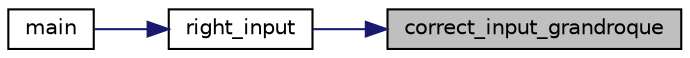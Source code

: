 digraph "correct_input_grandroque"
{
 // LATEX_PDF_SIZE
  edge [fontname="Helvetica",fontsize="10",labelfontname="Helvetica",labelfontsize="10"];
  node [fontname="Helvetica",fontsize="10",shape=record];
  rankdir="RL";
  Node1 [label="correct_input_grandroque",height=0.2,width=0.4,color="black", fillcolor="grey75", style="filled", fontcolor="black",tooltip="On vérifie si la commande rentrée est correcte pour le grand roque."];
  Node1 -> Node2 [dir="back",color="midnightblue",fontsize="10",style="solid",fontname="Helvetica"];
  Node2 [label="right_input",height=0.2,width=0.4,color="black", fillcolor="white", style="filled",URL="$dd/d66/echecs_8cpp.html#abcad6571107dc5263f7cab498de642b4",tooltip="On vérifie si la commande rentrée est correcte et renvoie le numéro du déplacement."];
  Node2 -> Node3 [dir="back",color="midnightblue",fontsize="10",style="solid",fontname="Helvetica"];
  Node3 [label="main",height=0.2,width=0.4,color="black", fillcolor="white", style="filled",URL="$dd/d66/echecs_8cpp.html#ae66f6b31b5ad750f1fe042a706a4e3d4",tooltip=" "];
}
